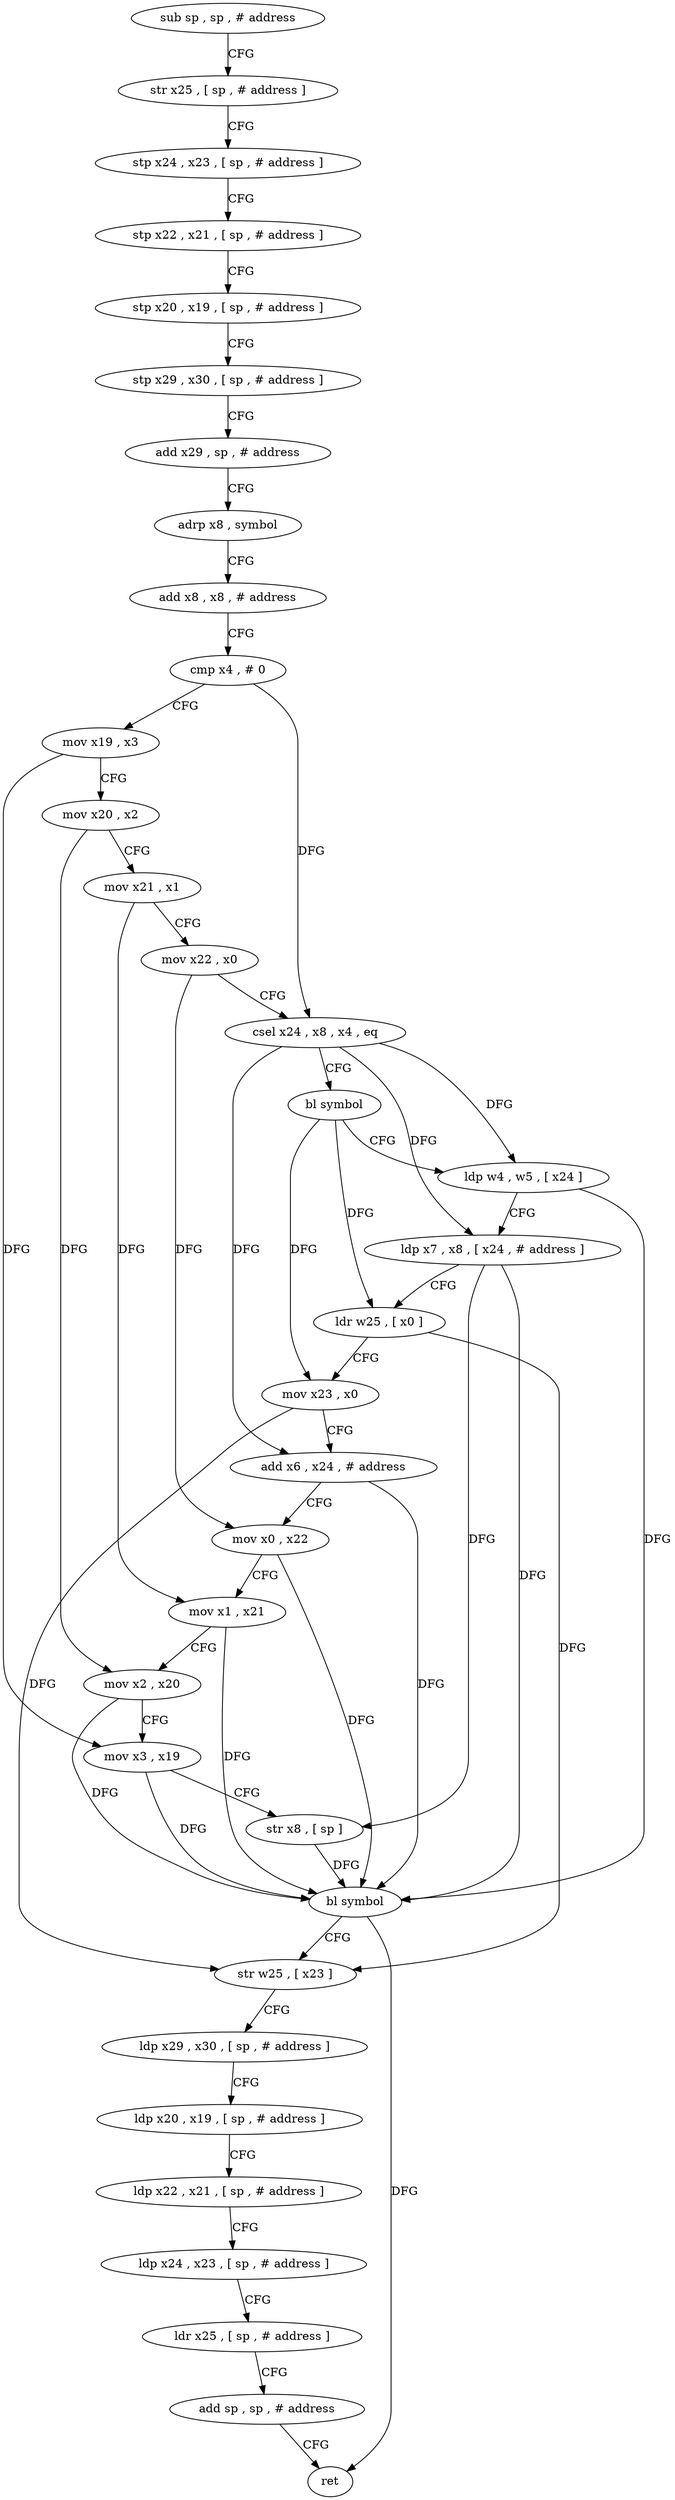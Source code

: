 digraph "func" {
"4206720" [label = "sub sp , sp , # address" ]
"4206724" [label = "str x25 , [ sp , # address ]" ]
"4206728" [label = "stp x24 , x23 , [ sp , # address ]" ]
"4206732" [label = "stp x22 , x21 , [ sp , # address ]" ]
"4206736" [label = "stp x20 , x19 , [ sp , # address ]" ]
"4206740" [label = "stp x29 , x30 , [ sp , # address ]" ]
"4206744" [label = "add x29 , sp , # address" ]
"4206748" [label = "adrp x8 , symbol" ]
"4206752" [label = "add x8 , x8 , # address" ]
"4206756" [label = "cmp x4 , # 0" ]
"4206760" [label = "mov x19 , x3" ]
"4206764" [label = "mov x20 , x2" ]
"4206768" [label = "mov x21 , x1" ]
"4206772" [label = "mov x22 , x0" ]
"4206776" [label = "csel x24 , x8 , x4 , eq" ]
"4206780" [label = "bl symbol" ]
"4206784" [label = "ldp w4 , w5 , [ x24 ]" ]
"4206788" [label = "ldp x7 , x8 , [ x24 , # address ]" ]
"4206792" [label = "ldr w25 , [ x0 ]" ]
"4206796" [label = "mov x23 , x0" ]
"4206800" [label = "add x6 , x24 , # address" ]
"4206804" [label = "mov x0 , x22" ]
"4206808" [label = "mov x1 , x21" ]
"4206812" [label = "mov x2 , x20" ]
"4206816" [label = "mov x3 , x19" ]
"4206820" [label = "str x8 , [ sp ]" ]
"4206824" [label = "bl symbol" ]
"4206828" [label = "str w25 , [ x23 ]" ]
"4206832" [label = "ldp x29 , x30 , [ sp , # address ]" ]
"4206836" [label = "ldp x20 , x19 , [ sp , # address ]" ]
"4206840" [label = "ldp x22 , x21 , [ sp , # address ]" ]
"4206844" [label = "ldp x24 , x23 , [ sp , # address ]" ]
"4206848" [label = "ldr x25 , [ sp , # address ]" ]
"4206852" [label = "add sp , sp , # address" ]
"4206856" [label = "ret" ]
"4206720" -> "4206724" [ label = "CFG" ]
"4206724" -> "4206728" [ label = "CFG" ]
"4206728" -> "4206732" [ label = "CFG" ]
"4206732" -> "4206736" [ label = "CFG" ]
"4206736" -> "4206740" [ label = "CFG" ]
"4206740" -> "4206744" [ label = "CFG" ]
"4206744" -> "4206748" [ label = "CFG" ]
"4206748" -> "4206752" [ label = "CFG" ]
"4206752" -> "4206756" [ label = "CFG" ]
"4206756" -> "4206760" [ label = "CFG" ]
"4206756" -> "4206776" [ label = "DFG" ]
"4206760" -> "4206764" [ label = "CFG" ]
"4206760" -> "4206816" [ label = "DFG" ]
"4206764" -> "4206768" [ label = "CFG" ]
"4206764" -> "4206812" [ label = "DFG" ]
"4206768" -> "4206772" [ label = "CFG" ]
"4206768" -> "4206808" [ label = "DFG" ]
"4206772" -> "4206776" [ label = "CFG" ]
"4206772" -> "4206804" [ label = "DFG" ]
"4206776" -> "4206780" [ label = "CFG" ]
"4206776" -> "4206784" [ label = "DFG" ]
"4206776" -> "4206788" [ label = "DFG" ]
"4206776" -> "4206800" [ label = "DFG" ]
"4206780" -> "4206784" [ label = "CFG" ]
"4206780" -> "4206792" [ label = "DFG" ]
"4206780" -> "4206796" [ label = "DFG" ]
"4206784" -> "4206788" [ label = "CFG" ]
"4206784" -> "4206824" [ label = "DFG" ]
"4206788" -> "4206792" [ label = "CFG" ]
"4206788" -> "4206824" [ label = "DFG" ]
"4206788" -> "4206820" [ label = "DFG" ]
"4206792" -> "4206796" [ label = "CFG" ]
"4206792" -> "4206828" [ label = "DFG" ]
"4206796" -> "4206800" [ label = "CFG" ]
"4206796" -> "4206828" [ label = "DFG" ]
"4206800" -> "4206804" [ label = "CFG" ]
"4206800" -> "4206824" [ label = "DFG" ]
"4206804" -> "4206808" [ label = "CFG" ]
"4206804" -> "4206824" [ label = "DFG" ]
"4206808" -> "4206812" [ label = "CFG" ]
"4206808" -> "4206824" [ label = "DFG" ]
"4206812" -> "4206816" [ label = "CFG" ]
"4206812" -> "4206824" [ label = "DFG" ]
"4206816" -> "4206820" [ label = "CFG" ]
"4206816" -> "4206824" [ label = "DFG" ]
"4206820" -> "4206824" [ label = "DFG" ]
"4206824" -> "4206828" [ label = "CFG" ]
"4206824" -> "4206856" [ label = "DFG" ]
"4206828" -> "4206832" [ label = "CFG" ]
"4206832" -> "4206836" [ label = "CFG" ]
"4206836" -> "4206840" [ label = "CFG" ]
"4206840" -> "4206844" [ label = "CFG" ]
"4206844" -> "4206848" [ label = "CFG" ]
"4206848" -> "4206852" [ label = "CFG" ]
"4206852" -> "4206856" [ label = "CFG" ]
}
